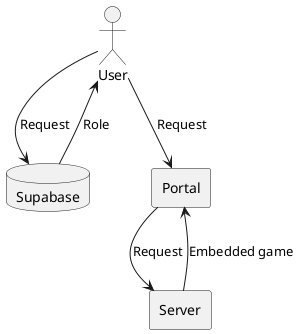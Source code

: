 @startuml
actor User
rectangle Portal
database "Supabase" {
}
rectangle Server {
}
User --> "Supabase": Request
User --> Portal: Request
User <-- "Supabase": Role
Portal --> Server: Request
Portal <-- Server: Embedded game

@enduml
